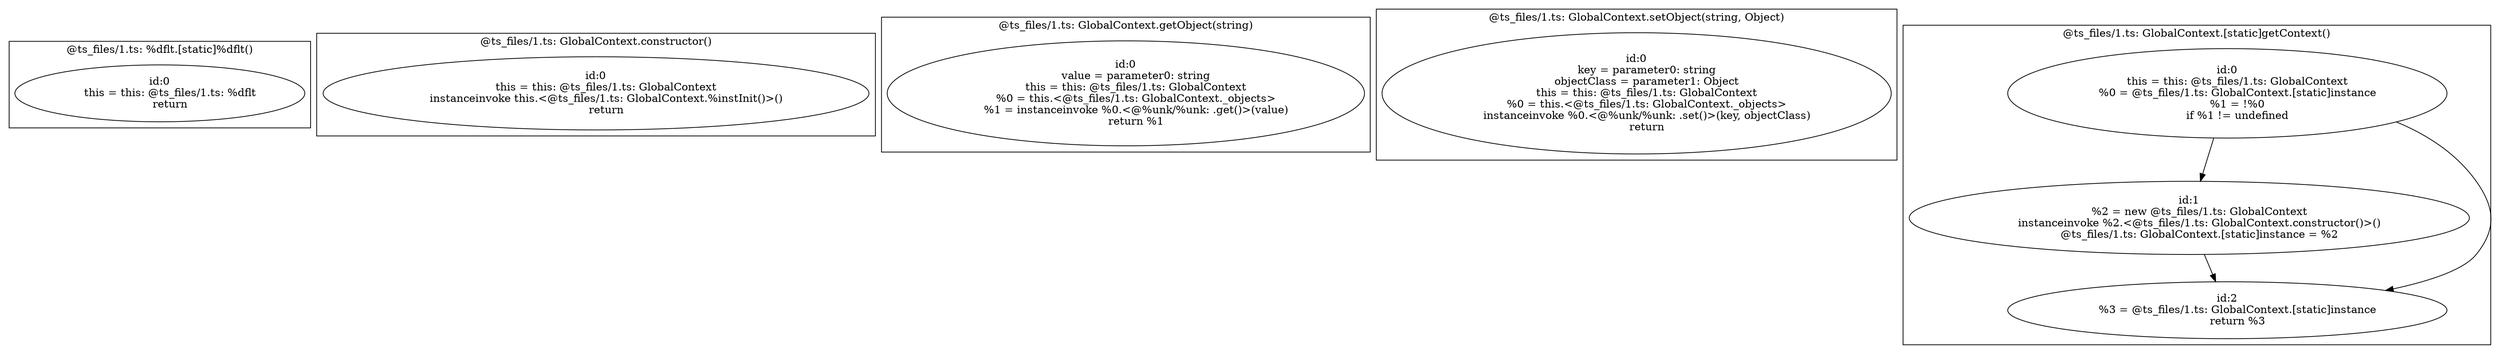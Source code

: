 digraph "1.ts" {
subgraph "cluster_@ts_files/1.ts: %dflt.[static]%dflt()" {
  label="@ts_files/1.ts: %dflt.[static]%dflt()";
  Node32690 [label="id:0
      this = this: @ts_files/1.ts: %dflt
      return"];
}
subgraph "cluster_@ts_files/1.ts: GlobalContext.constructor()" {
  label="@ts_files/1.ts: GlobalContext.constructor()";
  Node40670 [label="id:0
      this = this: @ts_files/1.ts: GlobalContext
      instanceinvoke this.<@ts_files/1.ts: GlobalContext.%instInit()>()
      return"];
}
subgraph "cluster_@ts_files/1.ts: GlobalContext.getObject(string)" {
  label="@ts_files/1.ts: GlobalContext.getObject(string)";
  Node44270 [label="id:0
      value = parameter0: string
      this = this: @ts_files/1.ts: GlobalContext
      %0 = this.<@ts_files/1.ts: GlobalContext._objects>
      %1 = instanceinvoke %0.<@%unk/%unk: .get()>(value)
      return %1"];
}
subgraph "cluster_@ts_files/1.ts: GlobalContext.setObject(string, Object)" {
  label="@ts_files/1.ts: GlobalContext.setObject(string, Object)";
  Node51140 [label="id:0
      key = parameter0: string
      objectClass = parameter1: Object
      this = this: @ts_files/1.ts: GlobalContext
      %0 = this.<@ts_files/1.ts: GlobalContext._objects>
      instanceinvoke %0.<@%unk/%unk: .set()>(key, objectClass)
      return"];
}
subgraph "cluster_@ts_files/1.ts: GlobalContext.[static]getContext()" {
  label="@ts_files/1.ts: GlobalContext.[static]getContext()";
  Node47380 [label="id:0
      this = this: @ts_files/1.ts: GlobalContext
      %0 = @ts_files/1.ts: GlobalContext.[static]instance
      %1 = !%0
      if %1 != undefined"];
  Node47381 [label="id:1
      %2 = new @ts_files/1.ts: GlobalContext
      instanceinvoke %2.<@ts_files/1.ts: GlobalContext.constructor()>()
      @ts_files/1.ts: GlobalContext.[static]instance = %2"];
  Node47382 [label="id:2
      %3 = @ts_files/1.ts: GlobalContext.[static]instance
      return %3"];
  Node47380 -> Node47381;
  Node47380 -> Node47382;
  Node47381 -> Node47382;
}
}
